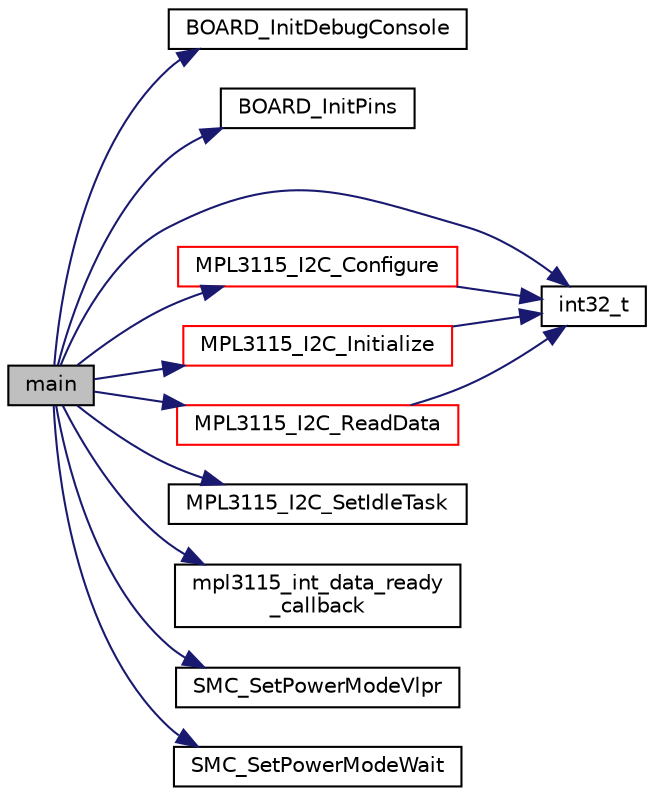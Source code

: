 digraph "main"
{
  edge [fontname="Helvetica",fontsize="10",labelfontname="Helvetica",labelfontsize="10"];
  node [fontname="Helvetica",fontsize="10",shape=record];
  rankdir="LR";
  Node0 [label="main",height=0.2,width=0.4,color="black", fillcolor="grey75", style="filled", fontcolor="black"];
  Node0 -> Node1 [color="midnightblue",fontsize="10",style="solid",fontname="Helvetica"];
  Node1 [label="BOARD_InitDebugConsole",height=0.2,width=0.4,color="black", fillcolor="white", style="filled",URL="$frdm-k64f_2board_8c.html#a4c84ccb952cb083367d7040cf9de3db8"];
  Node0 -> Node2 [color="midnightblue",fontsize="10",style="solid",fontname="Helvetica"];
  Node2 [label="BOARD_InitPins",height=0.2,width=0.4,color="black", fillcolor="white", style="filled",URL="$group__pin__mux.html#ga2c9fe54b6b84723fbaa590a6f4576966",tooltip="Configures pin routing and optionally pin electrical features. "];
  Node0 -> Node3 [color="midnightblue",fontsize="10",style="solid",fontname="Helvetica"];
  Node3 [label="int32_t",height=0.2,width=0.4,color="black", fillcolor="white", style="filled",URL="$data__format__service_8h.html#a5d7069350a7d7e65686c77a8038f462f",tooltip="The interface function to append the data on the formated stream. "];
  Node0 -> Node4 [color="midnightblue",fontsize="10",style="solid",fontname="Helvetica"];
  Node4 [label="MPL3115_I2C_Configure",height=0.2,width=0.4,color="red", fillcolor="white", style="filled",URL="$mpl3115__drv_8c.html#a8dce7c0e6c9d7ef6cf9c6c2fd3c093ae",tooltip="The interface function to configure he sensor. "];
  Node4 -> Node3 [color="midnightblue",fontsize="10",style="solid",fontname="Helvetica"];
  Node0 -> Node7 [color="midnightblue",fontsize="10",style="solid",fontname="Helvetica"];
  Node7 [label="MPL3115_I2C_Initialize",height=0.2,width=0.4,color="red", fillcolor="white", style="filled",URL="$mpl3115__drv_8c.html#ae2d3772491a3b10c71ff529382d9a2d2",tooltip="The interface function to initialize the sensor. "];
  Node7 -> Node3 [color="midnightblue",fontsize="10",style="solid",fontname="Helvetica"];
  Node0 -> Node9 [color="midnightblue",fontsize="10",style="solid",fontname="Helvetica"];
  Node9 [label="MPL3115_I2C_ReadData",height=0.2,width=0.4,color="red", fillcolor="white", style="filled",URL="$mpl3115__drv_8c.html#a3ac7e30ac09a6557eebe24bb0c00e16f",tooltip="The interface function to read the sensor data. "];
  Node9 -> Node3 [color="midnightblue",fontsize="10",style="solid",fontname="Helvetica"];
  Node0 -> Node11 [color="midnightblue",fontsize="10",style="solid",fontname="Helvetica"];
  Node11 [label="MPL3115_I2C_SetIdleTask",height=0.2,width=0.4,color="black", fillcolor="white", style="filled",URL="$mpl3115__drv_8c.html#a1744cb8d032f2df40470591ad644c0d2",tooltip=": The interface function to set the I2C Idle Task. "];
  Node0 -> Node12 [color="midnightblue",fontsize="10",style="solid",fontname="Helvetica"];
  Node12 [label="mpl3115_int_data_ready\l_callback",height=0.2,width=0.4,color="black", fillcolor="white", style="filled",URL="$mpl3115__fifo__interrupt_8c.html#a04c271c33775ae569ad3f553d3319060",tooltip="This is the Sensor Data Ready ISR implementation. "];
  Node0 -> Node13 [color="midnightblue",fontsize="10",style="solid",fontname="Helvetica"];
  Node13 [label="SMC_SetPowerModeVlpr",height=0.2,width=0.4,color="black", fillcolor="white", style="filled",URL="$lpc54114_8c.html#a82cb114bb9a5ea2f235a0216709d70f8",tooltip="Configures the system to VLPR power mode. API name used from Kinetis family to maintain compatibility..."];
  Node0 -> Node14 [color="midnightblue",fontsize="10",style="solid",fontname="Helvetica"];
  Node14 [label="SMC_SetPowerModeWait",height=0.2,width=0.4,color="black", fillcolor="white", style="filled",URL="$lpc54114_8c.html#a5423cac017d1d1a8ac8bba8e91e80e29",tooltip="Configures the system to WAIT power mode. API name used from Kinetis family to maintain compatibility..."];
}
